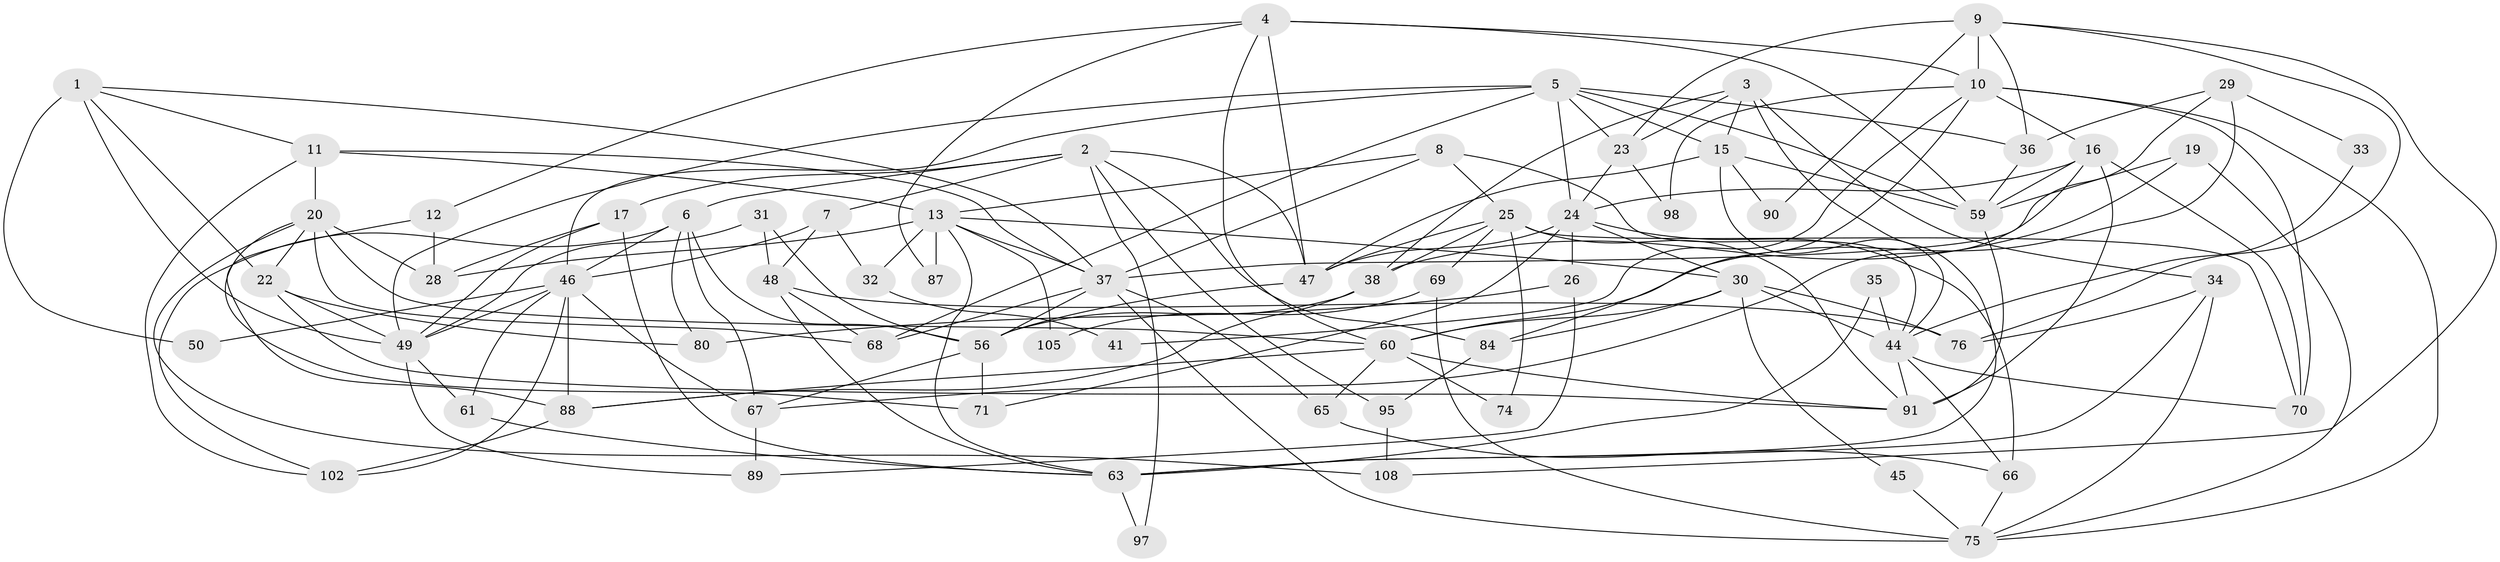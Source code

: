 // Generated by graph-tools (version 1.1) at 2025/24/03/03/25 07:24:04]
// undirected, 70 vertices, 166 edges
graph export_dot {
graph [start="1"]
  node [color=gray90,style=filled];
  1;
  2 [super="+27"];
  3 [super="+21"];
  4 [super="+106"];
  5 [super="+18"];
  6 [super="+14"];
  7;
  8 [super="+72"];
  9 [super="+85"];
  10 [super="+57"];
  11 [super="+109"];
  12 [super="+58"];
  13 [super="+42"];
  15 [super="+77"];
  16 [super="+39"];
  17;
  19;
  20 [super="+100"];
  22 [super="+107"];
  23 [super="+51"];
  24 [super="+53"];
  25 [super="+101"];
  26 [super="+54"];
  28 [super="+43"];
  29;
  30 [super="+52"];
  31;
  32;
  33;
  34 [super="+64"];
  35;
  36;
  37 [super="+40"];
  38 [super="+82"];
  41;
  44 [super="+79"];
  45;
  46 [super="+55"];
  47 [super="+73"];
  48 [super="+81"];
  49 [super="+99"];
  50;
  56 [super="+94"];
  59 [super="+78"];
  60 [super="+83"];
  61 [super="+62"];
  63 [super="+93"];
  65;
  66 [super="+103"];
  67;
  68;
  69;
  70 [super="+86"];
  71;
  74;
  75 [super="+104"];
  76;
  80;
  84;
  87;
  88 [super="+92"];
  89;
  90;
  91 [super="+110"];
  95 [super="+96"];
  97;
  98;
  102;
  105;
  108;
  1 -- 37;
  1 -- 50;
  1 -- 22;
  1 -- 11;
  1 -- 49;
  2 -- 6;
  2 -- 7;
  2 -- 47;
  2 -- 95;
  2 -- 17;
  2 -- 84;
  2 -- 97;
  3 -- 23;
  3 -- 34;
  3 -- 63 [weight=2];
  3 -- 38;
  3 -- 15;
  4 -- 47;
  4 -- 87;
  4 -- 60;
  4 -- 10;
  4 -- 12;
  4 -- 59;
  5 -- 24;
  5 -- 36;
  5 -- 49;
  5 -- 68;
  5 -- 59;
  5 -- 46;
  5 -- 15;
  5 -- 23;
  6 -- 56;
  6 -- 102;
  6 -- 67;
  6 -- 80;
  6 -- 46;
  7 -- 48;
  7 -- 32;
  7 -- 46;
  8 -- 37;
  8 -- 13;
  8 -- 44;
  8 -- 25 [weight=2];
  9 -- 23 [weight=2];
  9 -- 76;
  9 -- 36;
  9 -- 90;
  9 -- 108;
  9 -- 10 [weight=2];
  10 -- 16;
  10 -- 75;
  10 -- 84;
  10 -- 98 [weight=2];
  10 -- 70;
  10 -- 41;
  11 -- 13;
  11 -- 102;
  11 -- 37;
  11 -- 20;
  12 -- 88;
  12 -- 28;
  13 -- 63;
  13 -- 28;
  13 -- 32;
  13 -- 30 [weight=2];
  13 -- 37;
  13 -- 87;
  13 -- 105;
  15 -- 59;
  15 -- 47;
  15 -- 90;
  15 -- 44;
  16 -- 67;
  16 -- 70 [weight=2];
  16 -- 24;
  16 -- 91;
  16 -- 59;
  17 -- 63;
  17 -- 28;
  17 -- 49;
  19 -- 75;
  19 -- 59;
  19 -- 38;
  20 -- 28 [weight=2];
  20 -- 71;
  20 -- 108;
  20 -- 68;
  20 -- 22;
  20 -- 60;
  22 -- 91;
  22 -- 80;
  22 -- 49;
  23 -- 24;
  23 -- 98;
  24 -- 47;
  24 -- 66;
  24 -- 71;
  24 -- 26;
  24 -- 30;
  25 -- 91;
  25 -- 69;
  25 -- 38;
  25 -- 70;
  25 -- 74;
  25 -- 47;
  26 -- 89;
  26 -- 80;
  29 -- 36;
  29 -- 60;
  29 -- 33;
  29 -- 37;
  30 -- 76;
  30 -- 84;
  30 -- 60;
  30 -- 45;
  30 -- 44;
  31 -- 56;
  31 -- 48;
  31 -- 49;
  32 -- 41;
  33 -- 44;
  34 -- 76;
  34 -- 63;
  34 -- 75;
  35 -- 63 [weight=2];
  35 -- 44;
  36 -- 59;
  37 -- 75 [weight=2];
  37 -- 65;
  37 -- 68;
  37 -- 56 [weight=2];
  38 -- 88;
  38 -- 56;
  44 -- 70;
  44 -- 91 [weight=2];
  44 -- 66;
  45 -- 75;
  46 -- 50;
  46 -- 88;
  46 -- 67;
  46 -- 102;
  46 -- 49;
  46 -- 61;
  47 -- 56;
  48 -- 76;
  48 -- 68;
  48 -- 63;
  49 -- 89;
  49 -- 61;
  56 -- 71;
  56 -- 67;
  59 -- 91;
  60 -- 65;
  60 -- 74;
  60 -- 88;
  60 -- 91;
  61 -- 63;
  63 -- 97;
  65 -- 66;
  66 -- 75;
  67 -- 89;
  69 -- 105;
  69 -- 75;
  84 -- 95;
  88 -- 102;
  95 -- 108;
}
